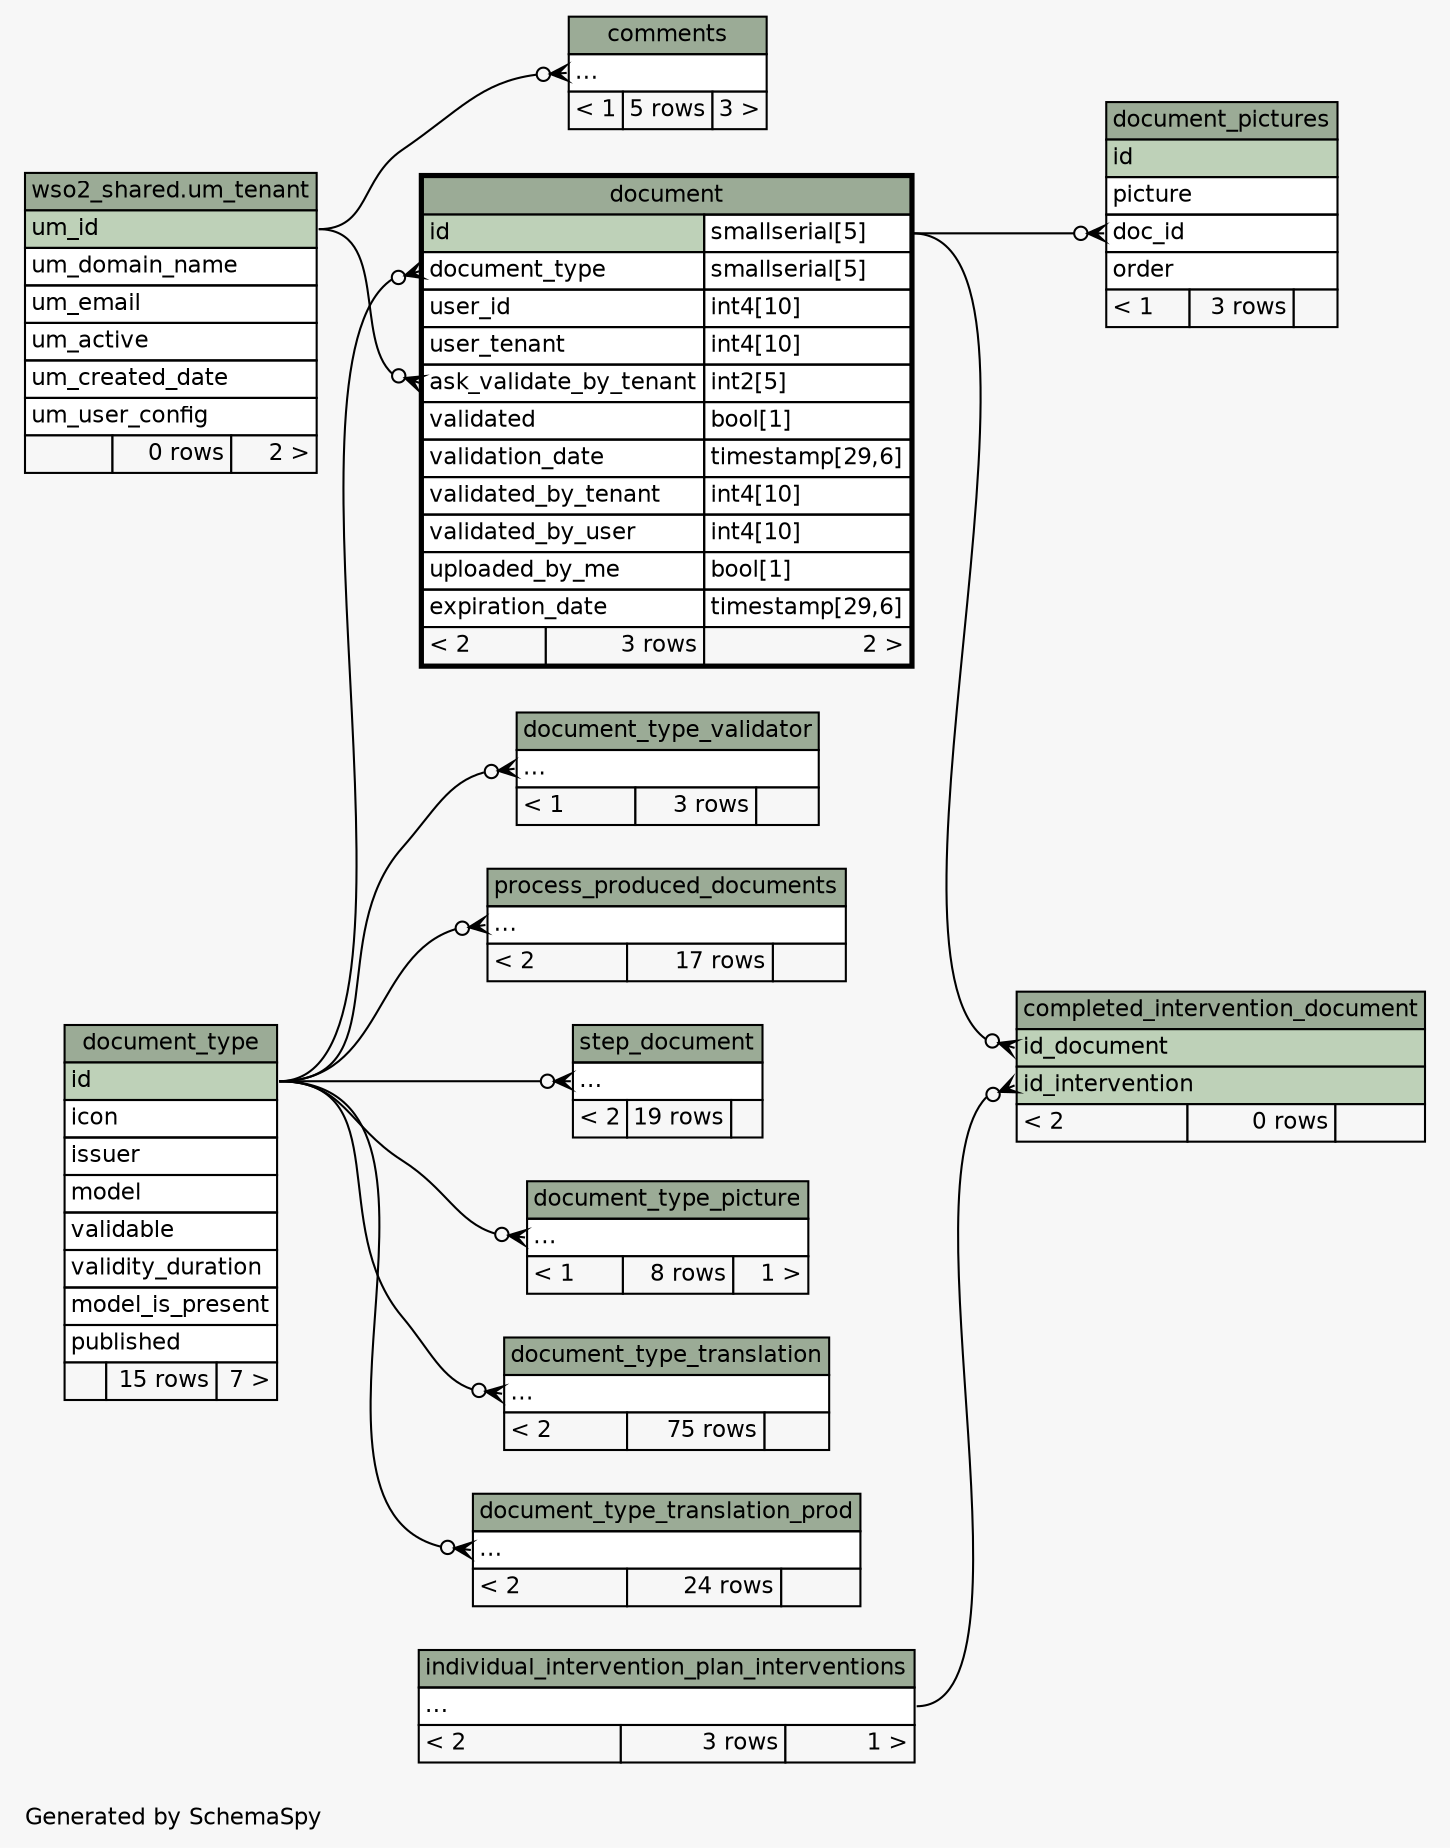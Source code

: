 // dot 2.30.1 on Linux 3.10.0-1127.19.1.el7.x86_64
// SchemaSpy rev 590
digraph "twoDegreesRelationshipsDiagram" {
  graph [
    rankdir="RL"
    bgcolor="#f7f7f7"
    label="\nGenerated by SchemaSpy"
    labeljust="l"
    nodesep="0.18"
    ranksep="0.46"
    fontname="Helvetica"
    fontsize="11"
  ];
  node [
    fontname="Helvetica"
    fontsize="11"
    shape="plaintext"
  ];
  edge [
    arrowsize="0.8"
  ];
  "comments":"elipses":w -> "wso2_shared.um_tenant":"um_id":e [arrowhead=none dir=back arrowtail=crowodot];
  "completed_intervention_document":"id_document":w -> "document":"id.type":e [arrowhead=none dir=back arrowtail=crowodot];
  "completed_intervention_document":"id_intervention":w -> "individual_intervention_plan_interventions":"elipses":e [arrowhead=none dir=back arrowtail=crowodot];
  "document":"ask_validate_by_tenant":w -> "wso2_shared.um_tenant":"um_id":e [arrowhead=none dir=back arrowtail=crowodot];
  "document":"document_type":w -> "document_type":"id":e [arrowhead=none dir=back arrowtail=crowodot];
  "document_pictures":"doc_id":w -> "document":"id.type":e [arrowhead=none dir=back arrowtail=crowodot];
  "document_type_picture":"elipses":w -> "document_type":"id":e [arrowhead=none dir=back arrowtail=crowodot];
  "document_type_translation":"elipses":w -> "document_type":"id":e [arrowhead=none dir=back arrowtail=crowodot];
  "document_type_translation_prod":"elipses":w -> "document_type":"id":e [arrowhead=none dir=back arrowtail=crowodot];
  "document_type_validator":"elipses":w -> "document_type":"id":e [arrowhead=none dir=back arrowtail=crowodot];
  "process_produced_documents":"elipses":w -> "document_type":"id":e [arrowhead=none dir=back arrowtail=crowodot];
  "step_document":"elipses":w -> "document_type":"id":e [arrowhead=none dir=back arrowtail=crowodot];
  "comments" [
    label=<
    <TABLE BORDER="0" CELLBORDER="1" CELLSPACING="0" BGCOLOR="#ffffff">
      <TR><TD COLSPAN="3" BGCOLOR="#9bab96" ALIGN="CENTER">comments</TD></TR>
      <TR><TD PORT="elipses" COLSPAN="3" ALIGN="LEFT">...</TD></TR>
      <TR><TD ALIGN="LEFT" BGCOLOR="#f7f7f7">&lt; 1</TD><TD ALIGN="RIGHT" BGCOLOR="#f7f7f7">5 rows</TD><TD ALIGN="RIGHT" BGCOLOR="#f7f7f7">3 &gt;</TD></TR>
    </TABLE>>
    URL="comments.html"
    tooltip="comments"
  ];
  "completed_intervention_document" [
    label=<
    <TABLE BORDER="0" CELLBORDER="1" CELLSPACING="0" BGCOLOR="#ffffff">
      <TR><TD COLSPAN="3" BGCOLOR="#9bab96" ALIGN="CENTER">completed_intervention_document</TD></TR>
      <TR><TD PORT="id_document" COLSPAN="3" BGCOLOR="#bed1b8" ALIGN="LEFT">id_document</TD></TR>
      <TR><TD PORT="id_intervention" COLSPAN="3" BGCOLOR="#bed1b8" ALIGN="LEFT">id_intervention</TD></TR>
      <TR><TD ALIGN="LEFT" BGCOLOR="#f7f7f7">&lt; 2</TD><TD ALIGN="RIGHT" BGCOLOR="#f7f7f7">0 rows</TD><TD ALIGN="RIGHT" BGCOLOR="#f7f7f7">  </TD></TR>
    </TABLE>>
    URL="completed_intervention_document.html"
    tooltip="completed_intervention_document"
  ];
  "document" [
    label=<
    <TABLE BORDER="2" CELLBORDER="1" CELLSPACING="0" BGCOLOR="#ffffff">
      <TR><TD COLSPAN="3" BGCOLOR="#9bab96" ALIGN="CENTER">document</TD></TR>
      <TR><TD PORT="id" COLSPAN="2" BGCOLOR="#bed1b8" ALIGN="LEFT">id</TD><TD PORT="id.type" ALIGN="LEFT">smallserial[5]</TD></TR>
      <TR><TD PORT="document_type" COLSPAN="2" ALIGN="LEFT">document_type</TD><TD PORT="document_type.type" ALIGN="LEFT">smallserial[5]</TD></TR>
      <TR><TD PORT="user_id" COLSPAN="2" ALIGN="LEFT">user_id</TD><TD PORT="user_id.type" ALIGN="LEFT">int4[10]</TD></TR>
      <TR><TD PORT="user_tenant" COLSPAN="2" ALIGN="LEFT">user_tenant</TD><TD PORT="user_tenant.type" ALIGN="LEFT">int4[10]</TD></TR>
      <TR><TD PORT="ask_validate_by_tenant" COLSPAN="2" ALIGN="LEFT">ask_validate_by_tenant</TD><TD PORT="ask_validate_by_tenant.type" ALIGN="LEFT">int2[5]</TD></TR>
      <TR><TD PORT="validated" COLSPAN="2" ALIGN="LEFT">validated</TD><TD PORT="validated.type" ALIGN="LEFT">bool[1]</TD></TR>
      <TR><TD PORT="validation_date" COLSPAN="2" ALIGN="LEFT">validation_date</TD><TD PORT="validation_date.type" ALIGN="LEFT">timestamp[29,6]</TD></TR>
      <TR><TD PORT="validated_by_tenant" COLSPAN="2" ALIGN="LEFT">validated_by_tenant</TD><TD PORT="validated_by_tenant.type" ALIGN="LEFT">int4[10]</TD></TR>
      <TR><TD PORT="validated_by_user" COLSPAN="2" ALIGN="LEFT">validated_by_user</TD><TD PORT="validated_by_user.type" ALIGN="LEFT">int4[10]</TD></TR>
      <TR><TD PORT="uploaded_by_me" COLSPAN="2" ALIGN="LEFT">uploaded_by_me</TD><TD PORT="uploaded_by_me.type" ALIGN="LEFT">bool[1]</TD></TR>
      <TR><TD PORT="expiration_date" COLSPAN="2" ALIGN="LEFT">expiration_date</TD><TD PORT="expiration_date.type" ALIGN="LEFT">timestamp[29,6]</TD></TR>
      <TR><TD ALIGN="LEFT" BGCOLOR="#f7f7f7">&lt; 2</TD><TD ALIGN="RIGHT" BGCOLOR="#f7f7f7">3 rows</TD><TD ALIGN="RIGHT" BGCOLOR="#f7f7f7">2 &gt;</TD></TR>
    </TABLE>>
    URL="document.html"
    tooltip="document"
  ];
  "document_pictures" [
    label=<
    <TABLE BORDER="0" CELLBORDER="1" CELLSPACING="0" BGCOLOR="#ffffff">
      <TR><TD COLSPAN="3" BGCOLOR="#9bab96" ALIGN="CENTER">document_pictures</TD></TR>
      <TR><TD PORT="id" COLSPAN="3" BGCOLOR="#bed1b8" ALIGN="LEFT">id</TD></TR>
      <TR><TD PORT="picture" COLSPAN="3" ALIGN="LEFT">picture</TD></TR>
      <TR><TD PORT="doc_id" COLSPAN="3" ALIGN="LEFT">doc_id</TD></TR>
      <TR><TD PORT="order" COLSPAN="3" ALIGN="LEFT">order</TD></TR>
      <TR><TD ALIGN="LEFT" BGCOLOR="#f7f7f7">&lt; 1</TD><TD ALIGN="RIGHT" BGCOLOR="#f7f7f7">3 rows</TD><TD ALIGN="RIGHT" BGCOLOR="#f7f7f7">  </TD></TR>
    </TABLE>>
    URL="document_pictures.html"
    tooltip="document_pictures"
  ];
  "document_type" [
    label=<
    <TABLE BORDER="0" CELLBORDER="1" CELLSPACING="0" BGCOLOR="#ffffff">
      <TR><TD COLSPAN="3" BGCOLOR="#9bab96" ALIGN="CENTER">document_type</TD></TR>
      <TR><TD PORT="id" COLSPAN="3" BGCOLOR="#bed1b8" ALIGN="LEFT">id</TD></TR>
      <TR><TD PORT="icon" COLSPAN="3" ALIGN="LEFT">icon</TD></TR>
      <TR><TD PORT="issuer" COLSPAN="3" ALIGN="LEFT">issuer</TD></TR>
      <TR><TD PORT="model" COLSPAN="3" ALIGN="LEFT">model</TD></TR>
      <TR><TD PORT="validable" COLSPAN="3" ALIGN="LEFT">validable</TD></TR>
      <TR><TD PORT="validity_duration" COLSPAN="3" ALIGN="LEFT">validity_duration</TD></TR>
      <TR><TD PORT="model_is_present" COLSPAN="3" ALIGN="LEFT">model_is_present</TD></TR>
      <TR><TD PORT="published" COLSPAN="3" ALIGN="LEFT">published</TD></TR>
      <TR><TD ALIGN="LEFT" BGCOLOR="#f7f7f7">  </TD><TD ALIGN="RIGHT" BGCOLOR="#f7f7f7">15 rows</TD><TD ALIGN="RIGHT" BGCOLOR="#f7f7f7">7 &gt;</TD></TR>
    </TABLE>>
    URL="document_type.html"
    tooltip="document_type"
  ];
  "document_type_picture" [
    label=<
    <TABLE BORDER="0" CELLBORDER="1" CELLSPACING="0" BGCOLOR="#ffffff">
      <TR><TD COLSPAN="3" BGCOLOR="#9bab96" ALIGN="CENTER">document_type_picture</TD></TR>
      <TR><TD PORT="elipses" COLSPAN="3" ALIGN="LEFT">...</TD></TR>
      <TR><TD ALIGN="LEFT" BGCOLOR="#f7f7f7">&lt; 1</TD><TD ALIGN="RIGHT" BGCOLOR="#f7f7f7">8 rows</TD><TD ALIGN="RIGHT" BGCOLOR="#f7f7f7">1 &gt;</TD></TR>
    </TABLE>>
    URL="document_type_picture.html"
    tooltip="document_type_picture"
  ];
  "document_type_translation" [
    label=<
    <TABLE BORDER="0" CELLBORDER="1" CELLSPACING="0" BGCOLOR="#ffffff">
      <TR><TD COLSPAN="3" BGCOLOR="#9bab96" ALIGN="CENTER">document_type_translation</TD></TR>
      <TR><TD PORT="elipses" COLSPAN="3" ALIGN="LEFT">...</TD></TR>
      <TR><TD ALIGN="LEFT" BGCOLOR="#f7f7f7">&lt; 2</TD><TD ALIGN="RIGHT" BGCOLOR="#f7f7f7">75 rows</TD><TD ALIGN="RIGHT" BGCOLOR="#f7f7f7">  </TD></TR>
    </TABLE>>
    URL="document_type_translation.html"
    tooltip="document_type_translation"
  ];
  "document_type_translation_prod" [
    label=<
    <TABLE BORDER="0" CELLBORDER="1" CELLSPACING="0" BGCOLOR="#ffffff">
      <TR><TD COLSPAN="3" BGCOLOR="#9bab96" ALIGN="CENTER">document_type_translation_prod</TD></TR>
      <TR><TD PORT="elipses" COLSPAN="3" ALIGN="LEFT">...</TD></TR>
      <TR><TD ALIGN="LEFT" BGCOLOR="#f7f7f7">&lt; 2</TD><TD ALIGN="RIGHT" BGCOLOR="#f7f7f7">24 rows</TD><TD ALIGN="RIGHT" BGCOLOR="#f7f7f7">  </TD></TR>
    </TABLE>>
    URL="document_type_translation_prod.html"
    tooltip="document_type_translation_prod"
  ];
  "document_type_validator" [
    label=<
    <TABLE BORDER="0" CELLBORDER="1" CELLSPACING="0" BGCOLOR="#ffffff">
      <TR><TD COLSPAN="3" BGCOLOR="#9bab96" ALIGN="CENTER">document_type_validator</TD></TR>
      <TR><TD PORT="elipses" COLSPAN="3" ALIGN="LEFT">...</TD></TR>
      <TR><TD ALIGN="LEFT" BGCOLOR="#f7f7f7">&lt; 1</TD><TD ALIGN="RIGHT" BGCOLOR="#f7f7f7">3 rows</TD><TD ALIGN="RIGHT" BGCOLOR="#f7f7f7">  </TD></TR>
    </TABLE>>
    URL="document_type_validator.html"
    tooltip="document_type_validator"
  ];
  "individual_intervention_plan_interventions" [
    label=<
    <TABLE BORDER="0" CELLBORDER="1" CELLSPACING="0" BGCOLOR="#ffffff">
      <TR><TD COLSPAN="3" BGCOLOR="#9bab96" ALIGN="CENTER">individual_intervention_plan_interventions</TD></TR>
      <TR><TD PORT="elipses" COLSPAN="3" ALIGN="LEFT">...</TD></TR>
      <TR><TD ALIGN="LEFT" BGCOLOR="#f7f7f7">&lt; 2</TD><TD ALIGN="RIGHT" BGCOLOR="#f7f7f7">3 rows</TD><TD ALIGN="RIGHT" BGCOLOR="#f7f7f7">1 &gt;</TD></TR>
    </TABLE>>
    URL="individual_intervention_plan_interventions.html"
    tooltip="individual_intervention_plan_interventions"
  ];
  "process_produced_documents" [
    label=<
    <TABLE BORDER="0" CELLBORDER="1" CELLSPACING="0" BGCOLOR="#ffffff">
      <TR><TD COLSPAN="3" BGCOLOR="#9bab96" ALIGN="CENTER">process_produced_documents</TD></TR>
      <TR><TD PORT="elipses" COLSPAN="3" ALIGN="LEFT">...</TD></TR>
      <TR><TD ALIGN="LEFT" BGCOLOR="#f7f7f7">&lt; 2</TD><TD ALIGN="RIGHT" BGCOLOR="#f7f7f7">17 rows</TD><TD ALIGN="RIGHT" BGCOLOR="#f7f7f7">  </TD></TR>
    </TABLE>>
    URL="process_produced_documents.html"
    tooltip="process_produced_documents"
  ];
  "step_document" [
    label=<
    <TABLE BORDER="0" CELLBORDER="1" CELLSPACING="0" BGCOLOR="#ffffff">
      <TR><TD COLSPAN="3" BGCOLOR="#9bab96" ALIGN="CENTER">step_document</TD></TR>
      <TR><TD PORT="elipses" COLSPAN="3" ALIGN="LEFT">...</TD></TR>
      <TR><TD ALIGN="LEFT" BGCOLOR="#f7f7f7">&lt; 2</TD><TD ALIGN="RIGHT" BGCOLOR="#f7f7f7">19 rows</TD><TD ALIGN="RIGHT" BGCOLOR="#f7f7f7">  </TD></TR>
    </TABLE>>
    URL="step_document.html"
    tooltip="step_document"
  ];
  "wso2_shared.um_tenant" [
    label=<
    <TABLE BORDER="0" CELLBORDER="1" CELLSPACING="0" BGCOLOR="#ffffff">
      <TR><TD COLSPAN="3" BGCOLOR="#9bab96" ALIGN="CENTER">wso2_shared.um_tenant</TD></TR>
      <TR><TD PORT="um_id" COLSPAN="3" BGCOLOR="#bed1b8" ALIGN="LEFT">um_id</TD></TR>
      <TR><TD PORT="um_domain_name" COLSPAN="3" ALIGN="LEFT">um_domain_name</TD></TR>
      <TR><TD PORT="um_email" COLSPAN="3" ALIGN="LEFT">um_email</TD></TR>
      <TR><TD PORT="um_active" COLSPAN="3" ALIGN="LEFT">um_active</TD></TR>
      <TR><TD PORT="um_created_date" COLSPAN="3" ALIGN="LEFT">um_created_date</TD></TR>
      <TR><TD PORT="um_user_config" COLSPAN="3" ALIGN="LEFT">um_user_config</TD></TR>
      <TR><TD ALIGN="LEFT" BGCOLOR="#f7f7f7">  </TD><TD ALIGN="RIGHT" BGCOLOR="#f7f7f7">0 rows</TD><TD ALIGN="RIGHT" BGCOLOR="#f7f7f7">2 &gt;</TD></TR>
    </TABLE>>
    tooltip="wso2_shared.um_tenant"
  ];
}
